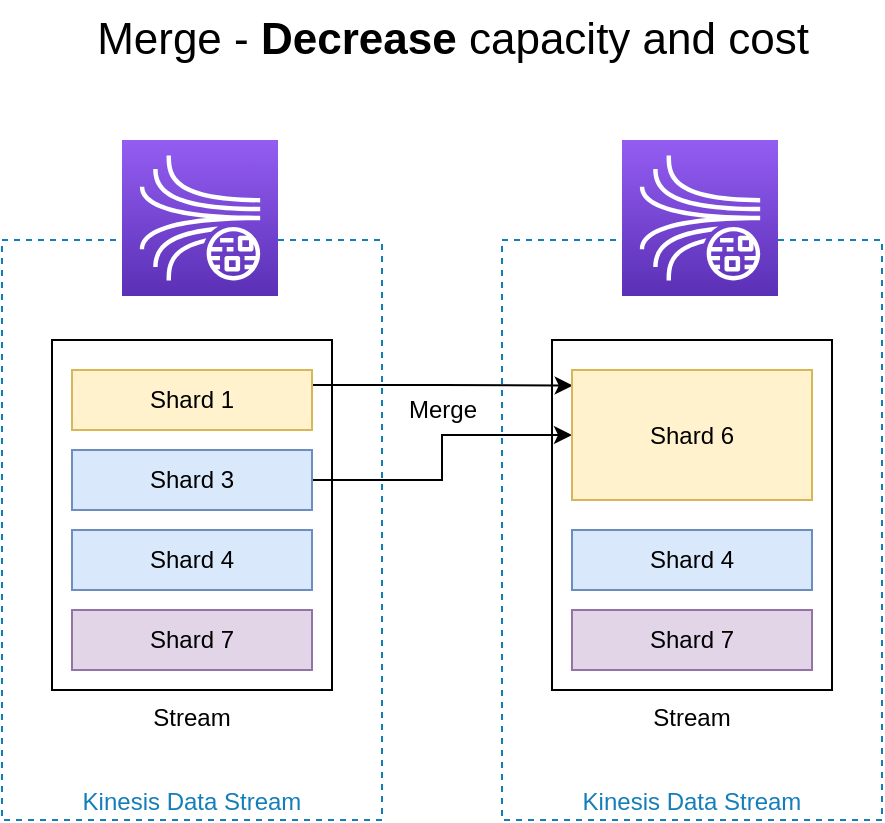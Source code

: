 <mxfile version="21.2.8" type="device">
  <diagram name="Page-1" id="tDGgZc7RzZIzJs8Wil9r">
    <mxGraphModel dx="661" dy="704" grid="1" gridSize="10" guides="1" tooltips="1" connect="1" arrows="1" fold="1" page="1" pageScale="1" pageWidth="850" pageHeight="1100" math="0" shadow="0">
      <root>
        <mxCell id="0" />
        <mxCell id="1" parent="0" />
        <mxCell id="6LP01InCkN6K7pd2CZUg-9" value="Stream" style="whiteSpace=wrap;html=1;labelPosition=center;verticalLabelPosition=bottom;align=center;verticalAlign=top;" vertex="1" parent="1">
          <mxGeometry x="495" y="320" width="140" height="175" as="geometry" />
        </mxCell>
        <mxCell id="6LP01InCkN6K7pd2CZUg-10" value="Kinesis Data Stream" style="fillColor=none;strokeColor=#147EBA;dashed=1;verticalAlign=bottom;fontStyle=0;fontColor=#147EBA;whiteSpace=wrap;html=1;" vertex="1" parent="1">
          <mxGeometry x="470" y="270" width="190" height="290" as="geometry" />
        </mxCell>
        <mxCell id="6LP01InCkN6K7pd2CZUg-8" value="Stream" style="whiteSpace=wrap;html=1;labelPosition=center;verticalLabelPosition=bottom;align=center;verticalAlign=top;" vertex="1" parent="1">
          <mxGeometry x="245" y="320" width="140" height="175" as="geometry" />
        </mxCell>
        <mxCell id="6LP01InCkN6K7pd2CZUg-1" value="Kinesis Data Stream" style="fillColor=none;strokeColor=#147EBA;dashed=1;verticalAlign=bottom;fontStyle=0;fontColor=#147EBA;whiteSpace=wrap;html=1;" vertex="1" parent="1">
          <mxGeometry x="220" y="270" width="190" height="290" as="geometry" />
        </mxCell>
        <mxCell id="6LP01InCkN6K7pd2CZUg-19" style="edgeStyle=orthogonalEdgeStyle;rounded=0;orthogonalLoop=1;jettySize=auto;html=1;exitX=1;exitY=0.25;exitDx=0;exitDy=0;entryX=0.003;entryY=0.12;entryDx=0;entryDy=0;entryPerimeter=0;" edge="1" parent="1" source="6LP01InCkN6K7pd2CZUg-4" target="6LP01InCkN6K7pd2CZUg-11">
          <mxGeometry relative="1" as="geometry" />
        </mxCell>
        <mxCell id="6LP01InCkN6K7pd2CZUg-4" value="Shard 1" style="rounded=0;whiteSpace=wrap;html=1;fillColor=#fff2cc;strokeColor=#d6b656;" vertex="1" parent="1">
          <mxGeometry x="255" y="335" width="120" height="30" as="geometry" />
        </mxCell>
        <mxCell id="6LP01InCkN6K7pd2CZUg-18" style="edgeStyle=orthogonalEdgeStyle;rounded=0;orthogonalLoop=1;jettySize=auto;html=1;entryX=0;entryY=0.5;entryDx=0;entryDy=0;" edge="1" parent="1" source="6LP01InCkN6K7pd2CZUg-5" target="6LP01InCkN6K7pd2CZUg-11">
          <mxGeometry relative="1" as="geometry" />
        </mxCell>
        <mxCell id="6LP01InCkN6K7pd2CZUg-5" value="Shard 3" style="rounded=0;whiteSpace=wrap;html=1;fillColor=#dae8fc;strokeColor=#6c8ebf;" vertex="1" parent="1">
          <mxGeometry x="255" y="375" width="120" height="30" as="geometry" />
        </mxCell>
        <mxCell id="6LP01InCkN6K7pd2CZUg-6" value="Shard 4" style="rounded=0;whiteSpace=wrap;html=1;fillColor=#dae8fc;strokeColor=#6c8ebf;" vertex="1" parent="1">
          <mxGeometry x="255" y="415" width="120" height="30" as="geometry" />
        </mxCell>
        <mxCell id="6LP01InCkN6K7pd2CZUg-7" value="Shard 7" style="rounded=0;whiteSpace=wrap;html=1;fillColor=#e1d5e7;strokeColor=#9673a6;" vertex="1" parent="1">
          <mxGeometry x="255" y="455" width="120" height="30" as="geometry" />
        </mxCell>
        <mxCell id="6LP01InCkN6K7pd2CZUg-3" value="" style="sketch=0;points=[[0,0,0],[0.25,0,0],[0.5,0,0],[0.75,0,0],[1,0,0],[0,1,0],[0.25,1,0],[0.5,1,0],[0.75,1,0],[1,1,0],[0,0.25,0],[0,0.5,0],[0,0.75,0],[1,0.25,0],[1,0.5,0],[1,0.75,0]];outlineConnect=0;fontColor=#232F3E;gradientColor=#945DF2;gradientDirection=north;fillColor=#5A30B5;strokeColor=#ffffff;dashed=0;verticalLabelPosition=bottom;verticalAlign=top;align=center;html=1;fontSize=12;fontStyle=0;aspect=fixed;shape=mxgraph.aws4.resourceIcon;resIcon=mxgraph.aws4.kinesis_data_streams;" vertex="1" parent="1">
          <mxGeometry x="280" y="220" width="78" height="78" as="geometry" />
        </mxCell>
        <mxCell id="6LP01InCkN6K7pd2CZUg-11" value="Shard 6" style="rounded=0;whiteSpace=wrap;html=1;fillColor=#fff2cc;strokeColor=#d6b656;" vertex="1" parent="1">
          <mxGeometry x="505" y="335" width="120" height="65" as="geometry" />
        </mxCell>
        <mxCell id="6LP01InCkN6K7pd2CZUg-13" value="Shard 4" style="rounded=0;whiteSpace=wrap;html=1;fillColor=#dae8fc;strokeColor=#6c8ebf;" vertex="1" parent="1">
          <mxGeometry x="505" y="415" width="120" height="30" as="geometry" />
        </mxCell>
        <mxCell id="6LP01InCkN6K7pd2CZUg-14" value="Shard 7" style="rounded=0;whiteSpace=wrap;html=1;fillColor=#e1d5e7;strokeColor=#9673a6;" vertex="1" parent="1">
          <mxGeometry x="505" y="455" width="120" height="30" as="geometry" />
        </mxCell>
        <mxCell id="6LP01InCkN6K7pd2CZUg-15" value="" style="sketch=0;points=[[0,0,0],[0.25,0,0],[0.5,0,0],[0.75,0,0],[1,0,0],[0,1,0],[0.25,1,0],[0.5,1,0],[0.75,1,0],[1,1,0],[0,0.25,0],[0,0.5,0],[0,0.75,0],[1,0.25,0],[1,0.5,0],[1,0.75,0]];outlineConnect=0;fontColor=#232F3E;gradientColor=#945DF2;gradientDirection=north;fillColor=#5A30B5;strokeColor=#ffffff;dashed=0;verticalLabelPosition=bottom;verticalAlign=top;align=center;html=1;fontSize=12;fontStyle=0;aspect=fixed;shape=mxgraph.aws4.resourceIcon;resIcon=mxgraph.aws4.kinesis_data_streams;" vertex="1" parent="1">
          <mxGeometry x="530" y="220" width="78" height="78" as="geometry" />
        </mxCell>
        <mxCell id="6LP01InCkN6K7pd2CZUg-20" value="Merge" style="text;html=1;align=center;verticalAlign=middle;resizable=0;points=[];autosize=1;strokeColor=none;fillColor=none;" vertex="1" parent="1">
          <mxGeometry x="410" y="340" width="60" height="30" as="geometry" />
        </mxCell>
        <mxCell id="6LP01InCkN6K7pd2CZUg-21" value="Merge - &lt;b&gt;Decrease&amp;nbsp;&lt;/b&gt;capacity and cost" style="text;html=1;align=center;verticalAlign=middle;resizable=0;points=[];autosize=1;strokeColor=none;fillColor=none;fontSize=22;" vertex="1" parent="1">
          <mxGeometry x="255" y="150" width="380" height="40" as="geometry" />
        </mxCell>
      </root>
    </mxGraphModel>
  </diagram>
</mxfile>
